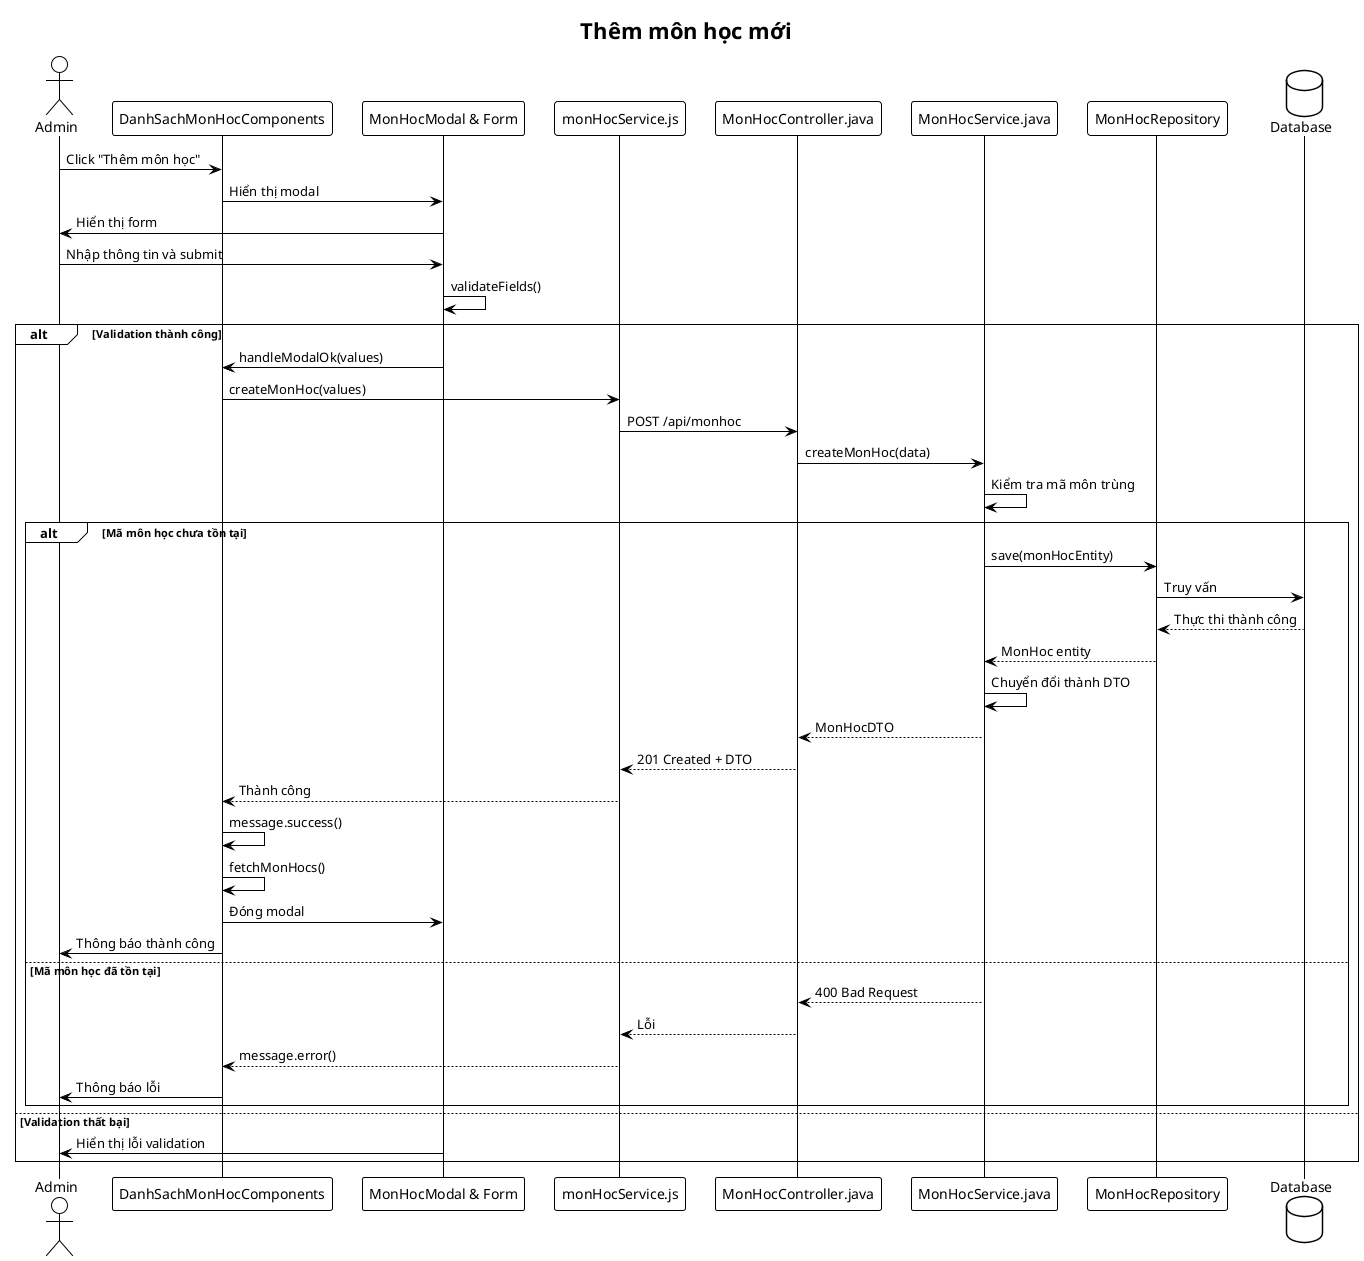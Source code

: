 @startuml
!theme plain
title Thêm môn học mới

actor "Admin" as admin

participant "DanhSachMonHocComponents" as component
participant "MonHocModal & Form" as modal
participant "monHocService.js" as frontendService
participant "MonHocController.java" as controller
participant "MonHocService.java" as backendService
participant "MonHocRepository" as repository
database "Database" as db

admin -> component: Click "Thêm môn học"
component -> modal: Hiển thị modal
modal -> admin: Hiển thị form

admin -> modal: Nhập thông tin và submit
modal -> modal: validateFields()

alt Validation thành công
    modal -> component: handleModalOk(values)
    component -> frontendService: createMonHoc(values)
    frontendService -> controller: POST /api/monhoc
    controller -> backendService: createMonHoc(data)
    backendService -> backendService: Kiểm tra mã môn trùng

    alt Mã môn học chưa tồn tại
        backendService -> repository: save(monHocEntity)
        repository -> db: Truy vấn
        db --> repository: Thực thi thành công
        repository --> backendService: MonHoc entity
        backendService -> backendService: Chuyển đổi thành DTO
        backendService --> controller: MonHocDTO
        controller --> frontendService: 201 Created + DTO
        frontendService --> component: Thành công
        component -> component: message.success()
        component -> component: fetchMonHocs()
        component -> modal: Đóng modal
        component -> admin: Thông báo thành công

    else Mã môn học đã tồn tại
        backendService --> controller: 400 Bad Request
        controller --> frontendService: Lỗi
        frontendService --> component: message.error()
        component -> admin: Thông báo lỗi
    end

else Validation thất bại
    modal -> admin: Hiển thị lỗi validation
end

@enduml
